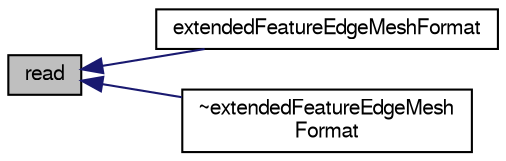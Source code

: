 digraph "read"
{
  bgcolor="transparent";
  edge [fontname="FreeSans",fontsize="10",labelfontname="FreeSans",labelfontsize="10"];
  node [fontname="FreeSans",fontsize="10",shape=record];
  rankdir="LR";
  Node153 [label="read",height=0.2,width=0.4,color="black", fillcolor="grey75", style="filled", fontcolor="black"];
  Node153 -> Node154 [dir="back",color="midnightblue",fontsize="10",style="solid",fontname="FreeSans"];
  Node154 [label="extendedFeatureEdgeMeshFormat",height=0.2,width=0.4,color="black",URL="$a21766.html#ae44581d4f12079c718ebde5e00a18e44",tooltip="Construct from file name. "];
  Node153 -> Node155 [dir="back",color="midnightblue",fontsize="10",style="solid",fontname="FreeSans"];
  Node155 [label="~extendedFeatureEdgeMesh\lFormat",height=0.2,width=0.4,color="black",URL="$a21766.html#a79cf70dd61cc59da46fd2c9e731d0d51",tooltip="Destructor. "];
}
